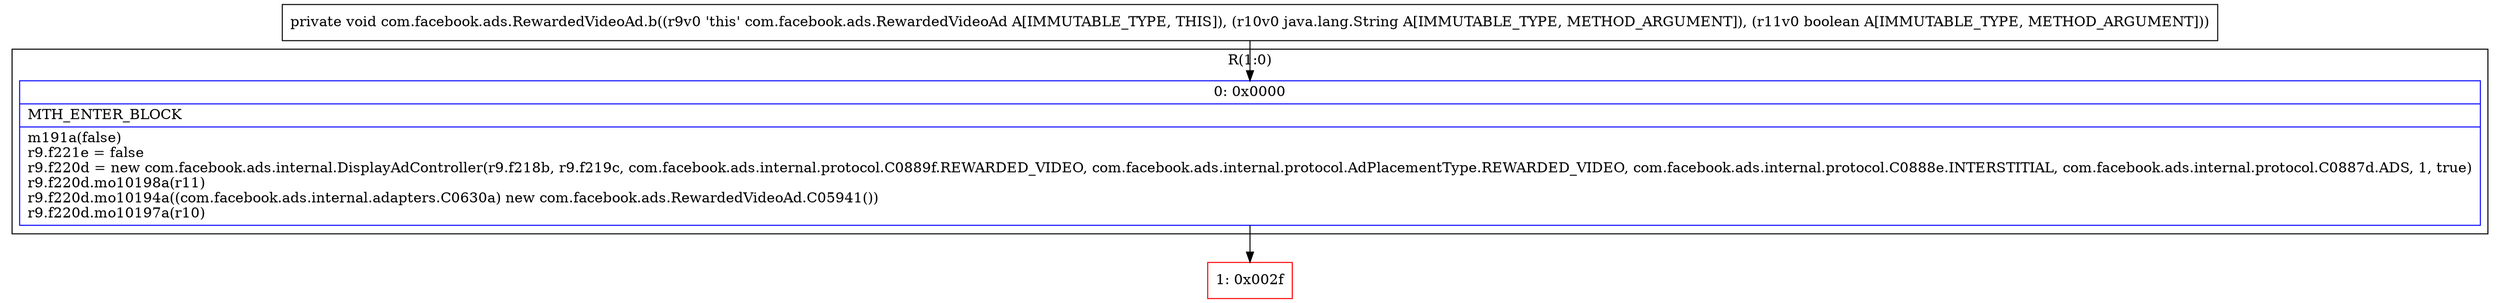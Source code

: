 digraph "CFG forcom.facebook.ads.RewardedVideoAd.b(Ljava\/lang\/String;Z)V" {
subgraph cluster_Region_1898627788 {
label = "R(1:0)";
node [shape=record,color=blue];
Node_0 [shape=record,label="{0\:\ 0x0000|MTH_ENTER_BLOCK\l|m191a(false)\lr9.f221e = false\lr9.f220d = new com.facebook.ads.internal.DisplayAdController(r9.f218b, r9.f219c, com.facebook.ads.internal.protocol.C0889f.REWARDED_VIDEO, com.facebook.ads.internal.protocol.AdPlacementType.REWARDED_VIDEO, com.facebook.ads.internal.protocol.C0888e.INTERSTITIAL, com.facebook.ads.internal.protocol.C0887d.ADS, 1, true)\lr9.f220d.mo10198a(r11)\lr9.f220d.mo10194a((com.facebook.ads.internal.adapters.C0630a) new com.facebook.ads.RewardedVideoAd.C05941())\lr9.f220d.mo10197a(r10)\l}"];
}
Node_1 [shape=record,color=red,label="{1\:\ 0x002f}"];
MethodNode[shape=record,label="{private void com.facebook.ads.RewardedVideoAd.b((r9v0 'this' com.facebook.ads.RewardedVideoAd A[IMMUTABLE_TYPE, THIS]), (r10v0 java.lang.String A[IMMUTABLE_TYPE, METHOD_ARGUMENT]), (r11v0 boolean A[IMMUTABLE_TYPE, METHOD_ARGUMENT])) }"];
MethodNode -> Node_0;
Node_0 -> Node_1;
}

